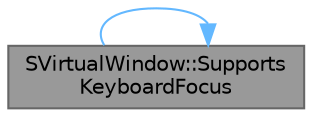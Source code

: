 digraph "SVirtualWindow::SupportsKeyboardFocus"
{
 // INTERACTIVE_SVG=YES
 // LATEX_PDF_SIZE
  bgcolor="transparent";
  edge [fontname=Helvetica,fontsize=10,labelfontname=Helvetica,labelfontsize=10];
  node [fontname=Helvetica,fontsize=10,shape=box,height=0.2,width=0.4];
  rankdir="RL";
  Node1 [id="Node000001",label="SVirtualWindow::Supports\lKeyboardFocus",height=0.2,width=0.4,color="gray40", fillcolor="grey60", style="filled", fontcolor="black",tooltip="Checks to see if this widget supports keyboard focus."];
  Node1 -> Node1 [id="edge1_Node000001_Node000001",dir="back",color="steelblue1",style="solid",tooltip=" "];
}
